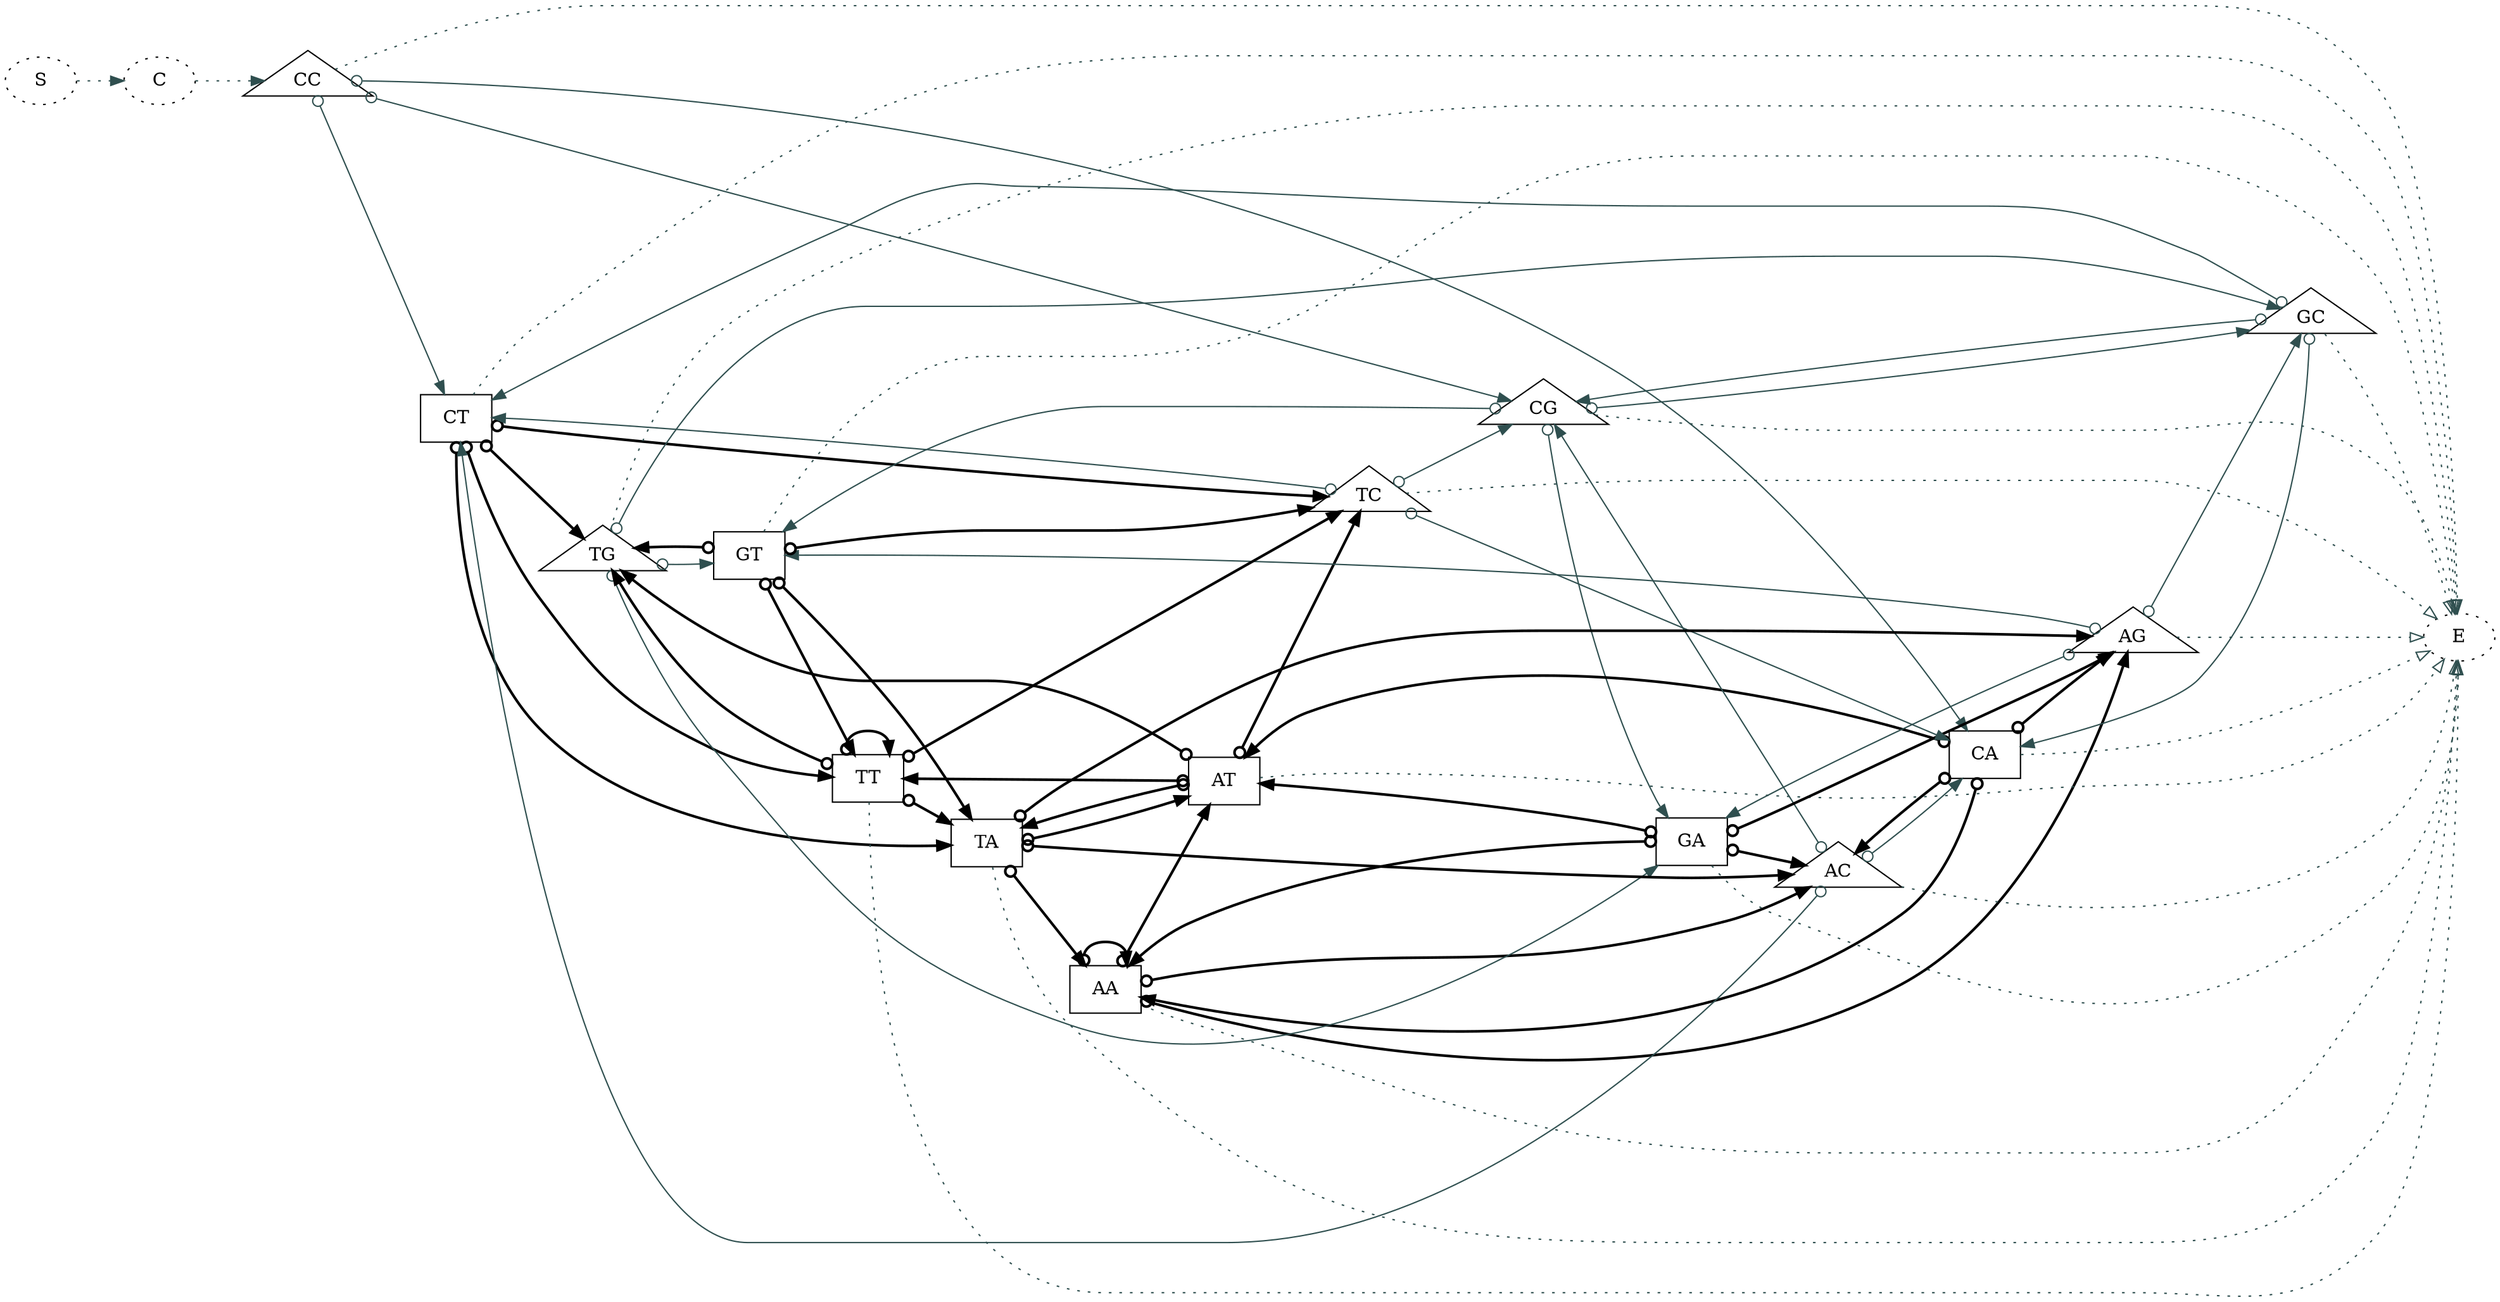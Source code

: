 digraph G {
rankdir=LR;
 0 -> 1 [style=dotted;color=darkslategrey;];
 1 -> 2 [style=dotted;color=darkslategrey;];
 2 -> 16 [style=solid;dir=both;arrowtail=odot;color=darkslategrey;];
 2 -> 15 [style=solid;dir=both;arrowtail=odot;color=darkslategrey;];
 2 -> 14 [style=solid;dir=both;arrowtail=odot;color=darkslategrey;];
 2 -> 40 [arrowhead=empty;style=dotted;color=darkslategrey;];
 3 -> 5 [style=bold;dir=both;arrowtail=odot;color=black;];
 3 -> 4 [style=bold;dir=both;arrowtail=odot;color=black;];
 3 -> 6 [style=bold;dir=both;arrowtail=odot;color=black;];
 3 -> 3 [style=bold;dir=both;arrowtail=odot;color=black;];
 3 -> 40 [arrowhead=empty;style=dotted;color=darkslategrey;];
 4 -> 8 [style=solid;dir=both;arrowtail=odot;color=darkslategrey;];
 4 -> 9 [style=solid;dir=both;arrowtail=odot;color=darkslategrey;];
 4 -> 7 [style=solid;dir=both;arrowtail=odot;color=darkslategrey;];
 4 -> 40 [arrowhead=empty;style=dotted;color=darkslategrey;];
 5 -> 11 [style=bold;dir=both;arrowtail=odot;color=black;];
 5 -> 13 [style=bold;dir=both;arrowtail=odot;color=black;];
 5 -> 10 [style=bold;dir=both;arrowtail=odot;color=black;];
 5 -> 12 [style=bold;dir=both;arrowtail=odot;color=black;];
 5 -> 40 [arrowhead=empty;style=dotted;color=darkslategrey;];
 6 -> 15 [style=solid;dir=both;arrowtail=odot;color=darkslategrey;];
 6 -> 14 [style=solid;dir=both;arrowtail=odot;color=darkslategrey;];
 6 -> 16 [style=solid;dir=both;arrowtail=odot;color=darkslategrey;];
 6 -> 40 [arrowhead=empty;style=dotted;color=darkslategrey;];
 7 -> 6 [style=bold;dir=both;arrowtail=odot;color=black;];
 7 -> 3 [style=bold;dir=both;arrowtail=odot;color=black;];
 7 -> 5 [style=bold;dir=both;arrowtail=odot;color=black;];
 7 -> 4 [style=bold;dir=both;arrowtail=odot;color=black;];
 7 -> 40 [arrowhead=empty;style=dotted;color=darkslategrey;];
 8 -> 10 [style=bold;dir=both;arrowtail=odot;color=black;];
 8 -> 12 [style=bold;dir=both;arrowtail=odot;color=black;];
 8 -> 11 [style=bold;dir=both;arrowtail=odot;color=black;];
 8 -> 13 [style=bold;dir=both;arrowtail=odot;color=black;];
 8 -> 40 [arrowhead=empty;style=dotted;color=darkslategrey;];
 9 -> 14 [style=solid;dir=both;arrowtail=odot;color=darkslategrey;];
 9 -> 16 [style=solid;dir=both;arrowtail=odot;color=darkslategrey;];
 9 -> 15 [style=solid;dir=both;arrowtail=odot;color=darkslategrey;];
 9 -> 40 [arrowhead=empty;style=dotted;color=darkslategrey;];
 10 -> 5 [style=bold;dir=both;arrowtail=odot;color=black;];
 10 -> 4 [style=bold;dir=both;arrowtail=odot;color=black;];
 10 -> 6 [style=bold;dir=both;arrowtail=odot;color=black;];
 10 -> 3 [style=bold;dir=both;arrowtail=odot;color=black;];
 10 -> 40 [arrowhead=empty;style=dotted;color=darkslategrey;];
 11 -> 8 [style=solid;dir=both;arrowtail=odot;color=darkslategrey;];
 11 -> 9 [style=solid;dir=both;arrowtail=odot;color=darkslategrey;];
 11 -> 7 [style=solid;dir=both;arrowtail=odot;color=darkslategrey;];
 11 -> 40 [arrowhead=empty;style=dotted;color=darkslategrey;];
 12 -> 11 [style=bold;dir=both;arrowtail=odot;color=black;];
 12 -> 13 [style=bold;dir=both;arrowtail=odot;color=black;];
 12 -> 10 [style=bold;dir=both;arrowtail=odot;color=black;];
 12 -> 12 [style=bold;dir=both;arrowtail=odot;color=black;];
 12 -> 40 [arrowhead=empty;style=dotted;color=darkslategrey;];
 13 -> 15 [style=solid;dir=both;arrowtail=odot;color=darkslategrey;];
 13 -> 14 [style=solid;dir=both;arrowtail=odot;color=darkslategrey;];
 13 -> 16 [style=solid;dir=both;arrowtail=odot;color=darkslategrey;];
 13 -> 40 [arrowhead=empty;style=dotted;color=darkslategrey;];
 14 -> 6 [style=bold;dir=both;arrowtail=odot;color=black;];
 14 -> 3 [style=bold;dir=both;arrowtail=odot;color=black;];
 14 -> 5 [style=bold;dir=both;arrowtail=odot;color=black;];
 14 -> 4 [style=bold;dir=both;arrowtail=odot;color=black;];
 14 -> 40 [arrowhead=empty;style=dotted;color=darkslategrey;];
 15 -> 7 [style=solid;dir=both;arrowtail=odot;color=darkslategrey;];
 15 -> 8 [style=solid;dir=both;arrowtail=odot;color=darkslategrey;];
 15 -> 9 [style=solid;dir=both;arrowtail=odot;color=darkslategrey;];
 15 -> 40 [arrowhead=empty;style=dotted;color=darkslategrey;];
 16 -> 10 [style=bold;dir=both;arrowtail=odot;color=black;];
 16 -> 12 [style=bold;dir=both;arrowtail=odot;color=black;];
 16 -> 11 [style=bold;dir=both;arrowtail=odot;color=black;];
 16 -> 13 [style=bold;dir=both;arrowtail=odot;color=black;];
 16 -> 40 [arrowhead=empty;style=dotted;color=darkslategrey;];
 0 [style=dotted;style=dotted;label="S"];
 1 [style=dotted;style=dotted;label="C"];
 2 [shape=triangle;label="CC"];
 3 [shape=rect;label="AA"];
 4 [shape=triangle;label="AG"];
 5 [shape=rect;label="AT"];
 6 [shape=triangle;label="AC"];
 7 [shape=rect;label="GA"];
 8 [shape=rect;label="GT"];
 9 [shape=triangle;label="GC"];
 10 [shape=rect;label="TA"];
 11 [shape=triangle;label="TG"];
 12 [shape=rect;label="TT"];
 13 [shape=triangle;label="TC"];
 14 [shape=rect;label="CA"];
 15 [shape=triangle;label="CG"];
 16 [shape=rect;label="CT"];
 40 [style=dotted;label="E"];
}
